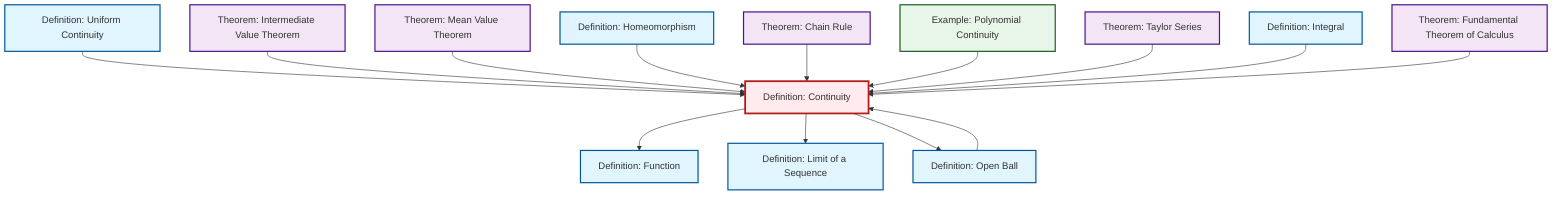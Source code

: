 graph TD
    classDef definition fill:#e1f5fe,stroke:#01579b,stroke-width:2px
    classDef theorem fill:#f3e5f5,stroke:#4a148c,stroke-width:2px
    classDef axiom fill:#fff3e0,stroke:#e65100,stroke-width:2px
    classDef example fill:#e8f5e9,stroke:#1b5e20,stroke-width:2px
    classDef current fill:#ffebee,stroke:#b71c1c,stroke-width:3px
    thm-chain-rule["Theorem: Chain Rule"]:::theorem
    def-function["Definition: Function"]:::definition
    thm-intermediate-value["Theorem: Intermediate Value Theorem"]:::theorem
    def-limit["Definition: Limit of a Sequence"]:::definition
    def-uniform-continuity["Definition: Uniform Continuity"]:::definition
    thm-mean-value["Theorem: Mean Value Theorem"]:::theorem
    thm-taylor-series["Theorem: Taylor Series"]:::theorem
    thm-fundamental-calculus["Theorem: Fundamental Theorem of Calculus"]:::theorem
    def-open-ball["Definition: Open Ball"]:::definition
    def-integral["Definition: Integral"]:::definition
    def-homeomorphism["Definition: Homeomorphism"]:::definition
    ex-polynomial-continuity["Example: Polynomial Continuity"]:::example
    def-continuity["Definition: Continuity"]:::definition
    def-uniform-continuity --> def-continuity
    def-continuity --> def-function
    thm-intermediate-value --> def-continuity
    thm-mean-value --> def-continuity
    def-homeomorphism --> def-continuity
    def-open-ball --> def-continuity
    def-continuity --> def-limit
    thm-chain-rule --> def-continuity
    ex-polynomial-continuity --> def-continuity
    thm-taylor-series --> def-continuity
    def-integral --> def-continuity
    thm-fundamental-calculus --> def-continuity
    def-continuity --> def-open-ball
    class def-continuity current